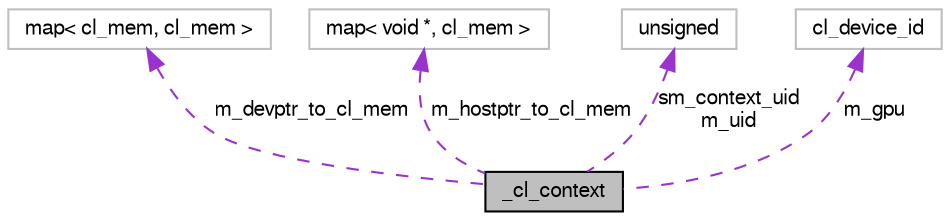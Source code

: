 digraph G
{
  bgcolor="transparent";
  edge [fontname="FreeSans",fontsize="10",labelfontname="FreeSans",labelfontsize="10"];
  node [fontname="FreeSans",fontsize="10",shape=record];
  Node1 [label="_cl_context",height=0.2,width=0.4,color="black", fillcolor="grey75", style="filled" fontcolor="black"];
  Node2 -> Node1 [dir=back,color="darkorchid3",fontsize="10",style="dashed",label="m_devptr_to_cl_mem",fontname="FreeSans"];
  Node2 [label="map\< cl_mem, cl_mem \>",height=0.2,width=0.4,color="grey75"];
  Node3 -> Node1 [dir=back,color="darkorchid3",fontsize="10",style="dashed",label="m_hostptr_to_cl_mem",fontname="FreeSans"];
  Node3 [label="map\< void *, cl_mem \>",height=0.2,width=0.4,color="grey75"];
  Node4 -> Node1 [dir=back,color="darkorchid3",fontsize="10",style="dashed",label="sm_context_uid\nm_uid",fontname="FreeSans"];
  Node4 [label="unsigned",height=0.2,width=0.4,color="grey75"];
  Node5 -> Node1 [dir=back,color="darkorchid3",fontsize="10",style="dashed",label="m_gpu",fontname="FreeSans"];
  Node5 [label="cl_device_id",height=0.2,width=0.4,color="grey75"];
}
